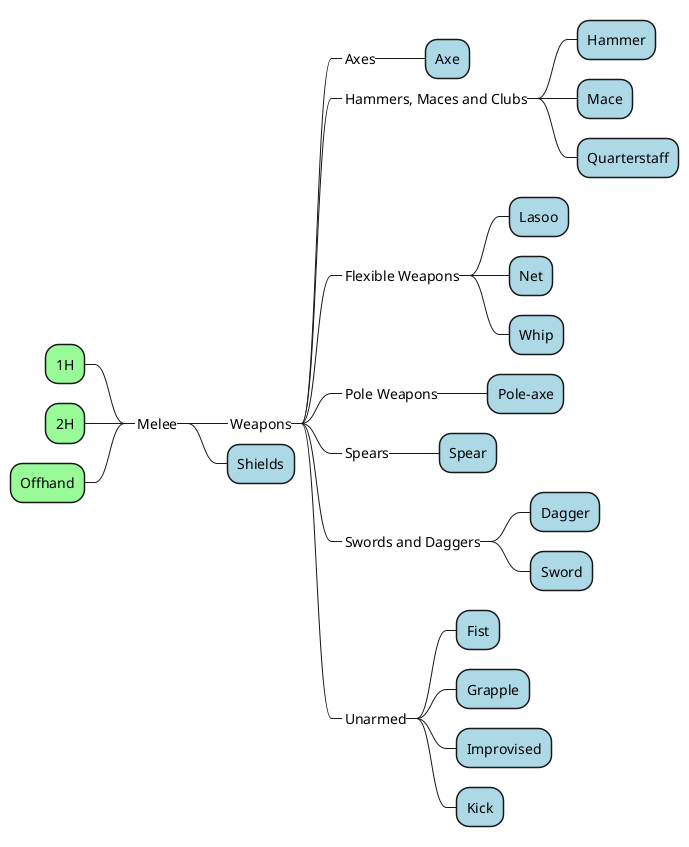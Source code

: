 
@startmindmap meleeWeaponCategories.svg

*_ Melee
**_ Weapons
***_ Axes
****[#lightblue] Axe


***_ Hammers, Maces and Clubs
****[#lightblue] Hammer
****[#lightblue] Mace
****[#lightblue] Quarterstaff

***_ Flexible Weapons
****[#lightblue] Lasoo
****[#lightblue] Net
****[#lightblue] Whip

***_ Pole Weapons
****[#lightblue] Pole-axe

***_ Spears
****[#lightblue] Spear
***_ Swords and Daggers
****[#lightblue] Dagger
****[#lightblue] Sword
***_ Unarmed
****[#lightblue] Fist
****[#lightblue] Grapple
****[#lightblue] Improvised
****[#lightblue] Kick

**[#lightblue] Shields


left side

**[#palegreen] 1H
**[#palegreen] 2H
**[#palegreen] Offhand

@endmindmap

@startmindmap missileWeaponCategories.svg
 
*_ Ranged
**[#palegreen] Projectile
***_ Slings
****[#lightblue] Sling
****[#lightblue] Staff Sling

***_ Bows and Crossbows
****[#lightblue] Bow
****[#lightblue] Crossbow
**[#palegreen] Thrown
***_ Javelins, Spears and Darts
****[#lightblue] Atalatl
****[#lightblue] Javelin
****[#lightblue] Blowgun

***_ (Small) Thrown Weapons
****[#lightblue] <i>many</i>

***_ Flexible thrown Weapons
****[#lightblue] Bola
****[#lightblue] Net





@endmindmap
